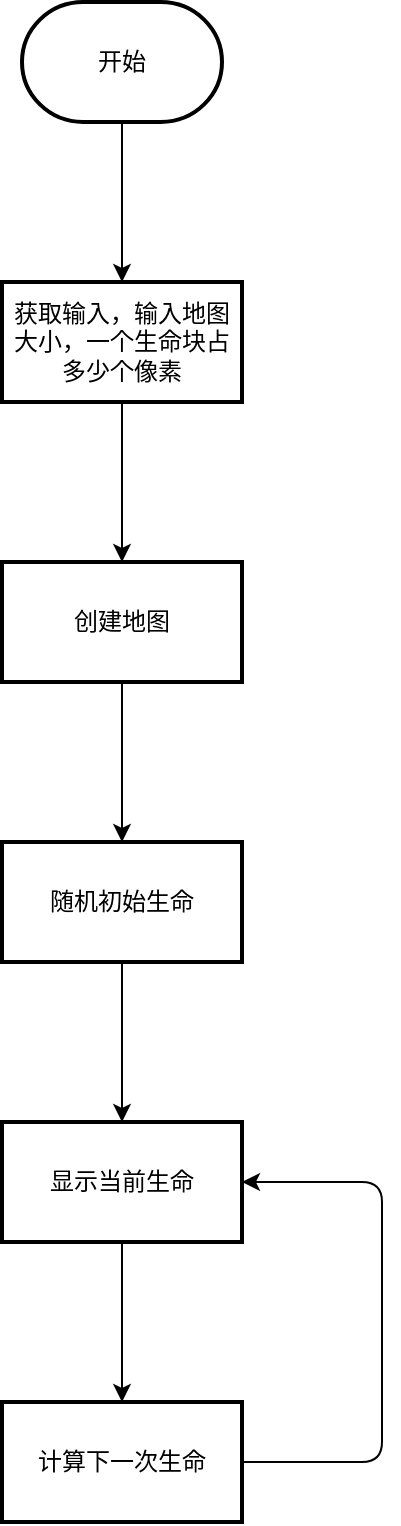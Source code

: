 <mxfile>
    <diagram id="6W6oxOLEOmlUUR8NAE6b" name="第 1 页">
        <mxGraphModel dx="1096" dy="790" grid="1" gridSize="10" guides="1" tooltips="1" connect="1" arrows="1" fold="1" page="1" pageScale="1" pageWidth="827" pageHeight="1169" math="0" shadow="0">
            <root>
                <mxCell id="0"/>
                <mxCell id="1" parent="0"/>
                <mxCell id="4" value="" style="edgeStyle=none;html=1;" edge="1" parent="1" source="2" target="3">
                    <mxGeometry relative="1" as="geometry"/>
                </mxCell>
                <mxCell id="2" value="开始" style="strokeWidth=2;html=1;shape=mxgraph.flowchart.terminator;whiteSpace=wrap;" vertex="1" parent="1">
                    <mxGeometry x="240" y="80" width="100" height="60" as="geometry"/>
                </mxCell>
                <mxCell id="6" value="" style="edgeStyle=none;html=1;" edge="1" parent="1" source="3" target="5">
                    <mxGeometry relative="1" as="geometry"/>
                </mxCell>
                <mxCell id="3" value="获取输入，输入地图大小，一个生命块占多少个像素" style="whiteSpace=wrap;html=1;strokeWidth=2;" vertex="1" parent="1">
                    <mxGeometry x="230" y="220" width="120" height="60" as="geometry"/>
                </mxCell>
                <mxCell id="8" value="" style="edgeStyle=none;html=1;" edge="1" parent="1" source="5" target="7">
                    <mxGeometry relative="1" as="geometry"/>
                </mxCell>
                <mxCell id="5" value="创建地图" style="whiteSpace=wrap;html=1;strokeWidth=2;" vertex="1" parent="1">
                    <mxGeometry x="230" y="360" width="120" height="60" as="geometry"/>
                </mxCell>
                <mxCell id="10" value="" style="edgeStyle=none;html=1;" edge="1" parent="1" source="7" target="9">
                    <mxGeometry relative="1" as="geometry"/>
                </mxCell>
                <mxCell id="7" value="随机初始生命" style="whiteSpace=wrap;html=1;strokeWidth=2;" vertex="1" parent="1">
                    <mxGeometry x="230" y="500" width="120" height="60" as="geometry"/>
                </mxCell>
                <mxCell id="12" value="" style="edgeStyle=none;html=1;" edge="1" parent="1" source="9" target="11">
                    <mxGeometry relative="1" as="geometry"/>
                </mxCell>
                <mxCell id="9" value="显示当前生命" style="whiteSpace=wrap;html=1;strokeWidth=2;" vertex="1" parent="1">
                    <mxGeometry x="230" y="640" width="120" height="60" as="geometry"/>
                </mxCell>
                <mxCell id="14" style="edgeStyle=orthogonalEdgeStyle;html=1;entryX=1;entryY=0.5;entryDx=0;entryDy=0;exitX=1;exitY=0.5;exitDx=0;exitDy=0;" edge="1" parent="1" source="11" target="9">
                    <mxGeometry relative="1" as="geometry">
                        <Array as="points">
                            <mxPoint x="420" y="810"/>
                            <mxPoint x="420" y="670"/>
                        </Array>
                    </mxGeometry>
                </mxCell>
                <mxCell id="11" value="计算下一次生命" style="whiteSpace=wrap;html=1;strokeWidth=2;" vertex="1" parent="1">
                    <mxGeometry x="230" y="780" width="120" height="60" as="geometry"/>
                </mxCell>
            </root>
        </mxGraphModel>
    </diagram>
</mxfile>
